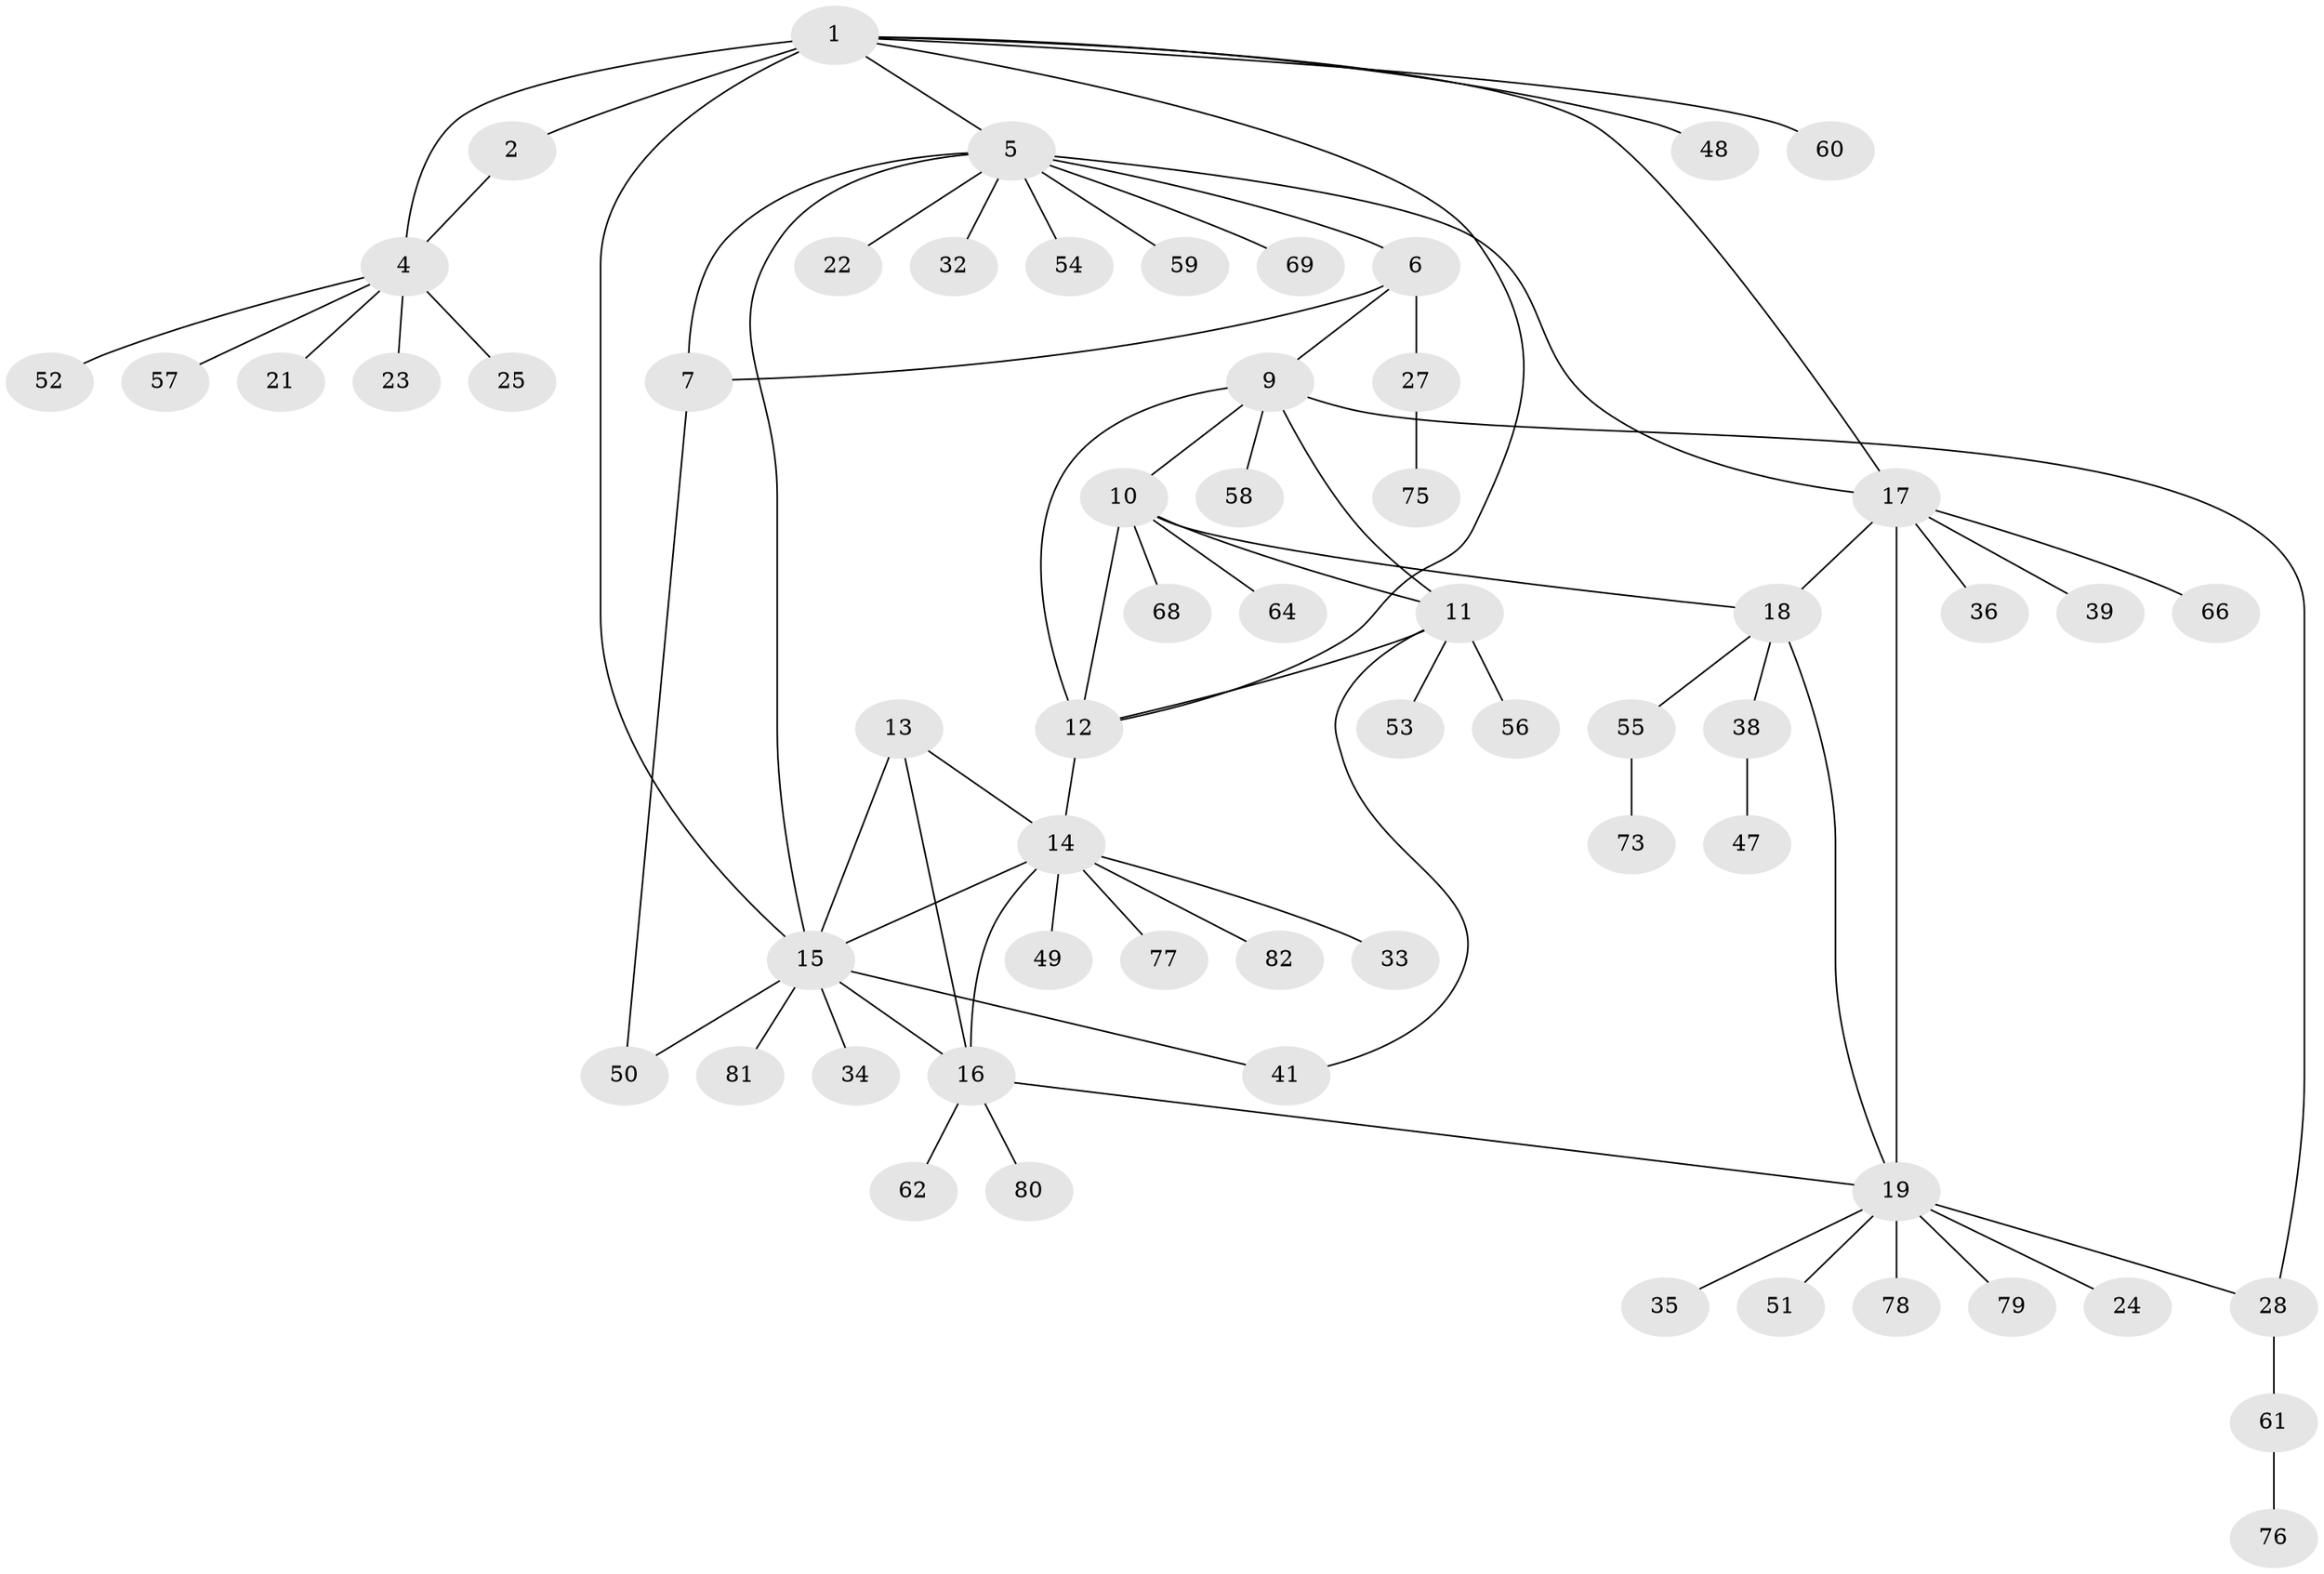 // Generated by graph-tools (version 1.1) at 2025/24/03/03/25 07:24:17]
// undirected, 61 vertices, 78 edges
graph export_dot {
graph [start="1"]
  node [color=gray90,style=filled];
  1 [super="+3"];
  2 [super="+42"];
  4 [super="+74"];
  5 [super="+8"];
  6 [super="+43"];
  7 [super="+40"];
  9 [super="+30"];
  10 [super="+26"];
  11 [super="+29"];
  12;
  13 [super="+46"];
  14 [super="+70"];
  15 [super="+45"];
  16 [super="+67"];
  17 [super="+20"];
  18 [super="+44"];
  19 [super="+37"];
  21;
  22;
  23;
  24;
  25;
  27 [super="+31"];
  28 [super="+63"];
  32 [super="+65"];
  33;
  34;
  35;
  36;
  38 [super="+71"];
  39;
  41;
  47;
  48;
  49;
  50;
  51;
  52;
  53;
  54;
  55;
  56;
  57;
  58;
  59 [super="+72"];
  60;
  61;
  62;
  64;
  66;
  68;
  69;
  73;
  75;
  76;
  77;
  78;
  79;
  80;
  81;
  82;
  1 -- 2 [weight=2];
  1 -- 4 [weight=2];
  1 -- 5;
  1 -- 12;
  1 -- 15;
  1 -- 17;
  1 -- 60;
  1 -- 48;
  2 -- 4;
  4 -- 21;
  4 -- 23;
  4 -- 25;
  4 -- 52;
  4 -- 57;
  5 -- 6 [weight=2];
  5 -- 7 [weight=2];
  5 -- 15;
  5 -- 17;
  5 -- 32;
  5 -- 69;
  5 -- 54;
  5 -- 22;
  5 -- 59;
  6 -- 7;
  6 -- 9;
  6 -- 27;
  7 -- 50;
  9 -- 10;
  9 -- 11;
  9 -- 12;
  9 -- 58;
  9 -- 28;
  10 -- 11;
  10 -- 12;
  10 -- 18;
  10 -- 64;
  10 -- 68;
  11 -- 12;
  11 -- 41;
  11 -- 56;
  11 -- 53;
  12 -- 14;
  13 -- 14;
  13 -- 15;
  13 -- 16;
  14 -- 15;
  14 -- 16;
  14 -- 33;
  14 -- 49;
  14 -- 77;
  14 -- 82;
  15 -- 16;
  15 -- 34;
  15 -- 41;
  15 -- 50;
  15 -- 81;
  16 -- 19;
  16 -- 62;
  16 -- 80;
  17 -- 18 [weight=2];
  17 -- 19 [weight=2];
  17 -- 66;
  17 -- 36;
  17 -- 39;
  18 -- 19;
  18 -- 38;
  18 -- 55;
  19 -- 24;
  19 -- 28;
  19 -- 35;
  19 -- 51;
  19 -- 78;
  19 -- 79;
  27 -- 75;
  28 -- 61;
  38 -- 47;
  55 -- 73;
  61 -- 76;
}
